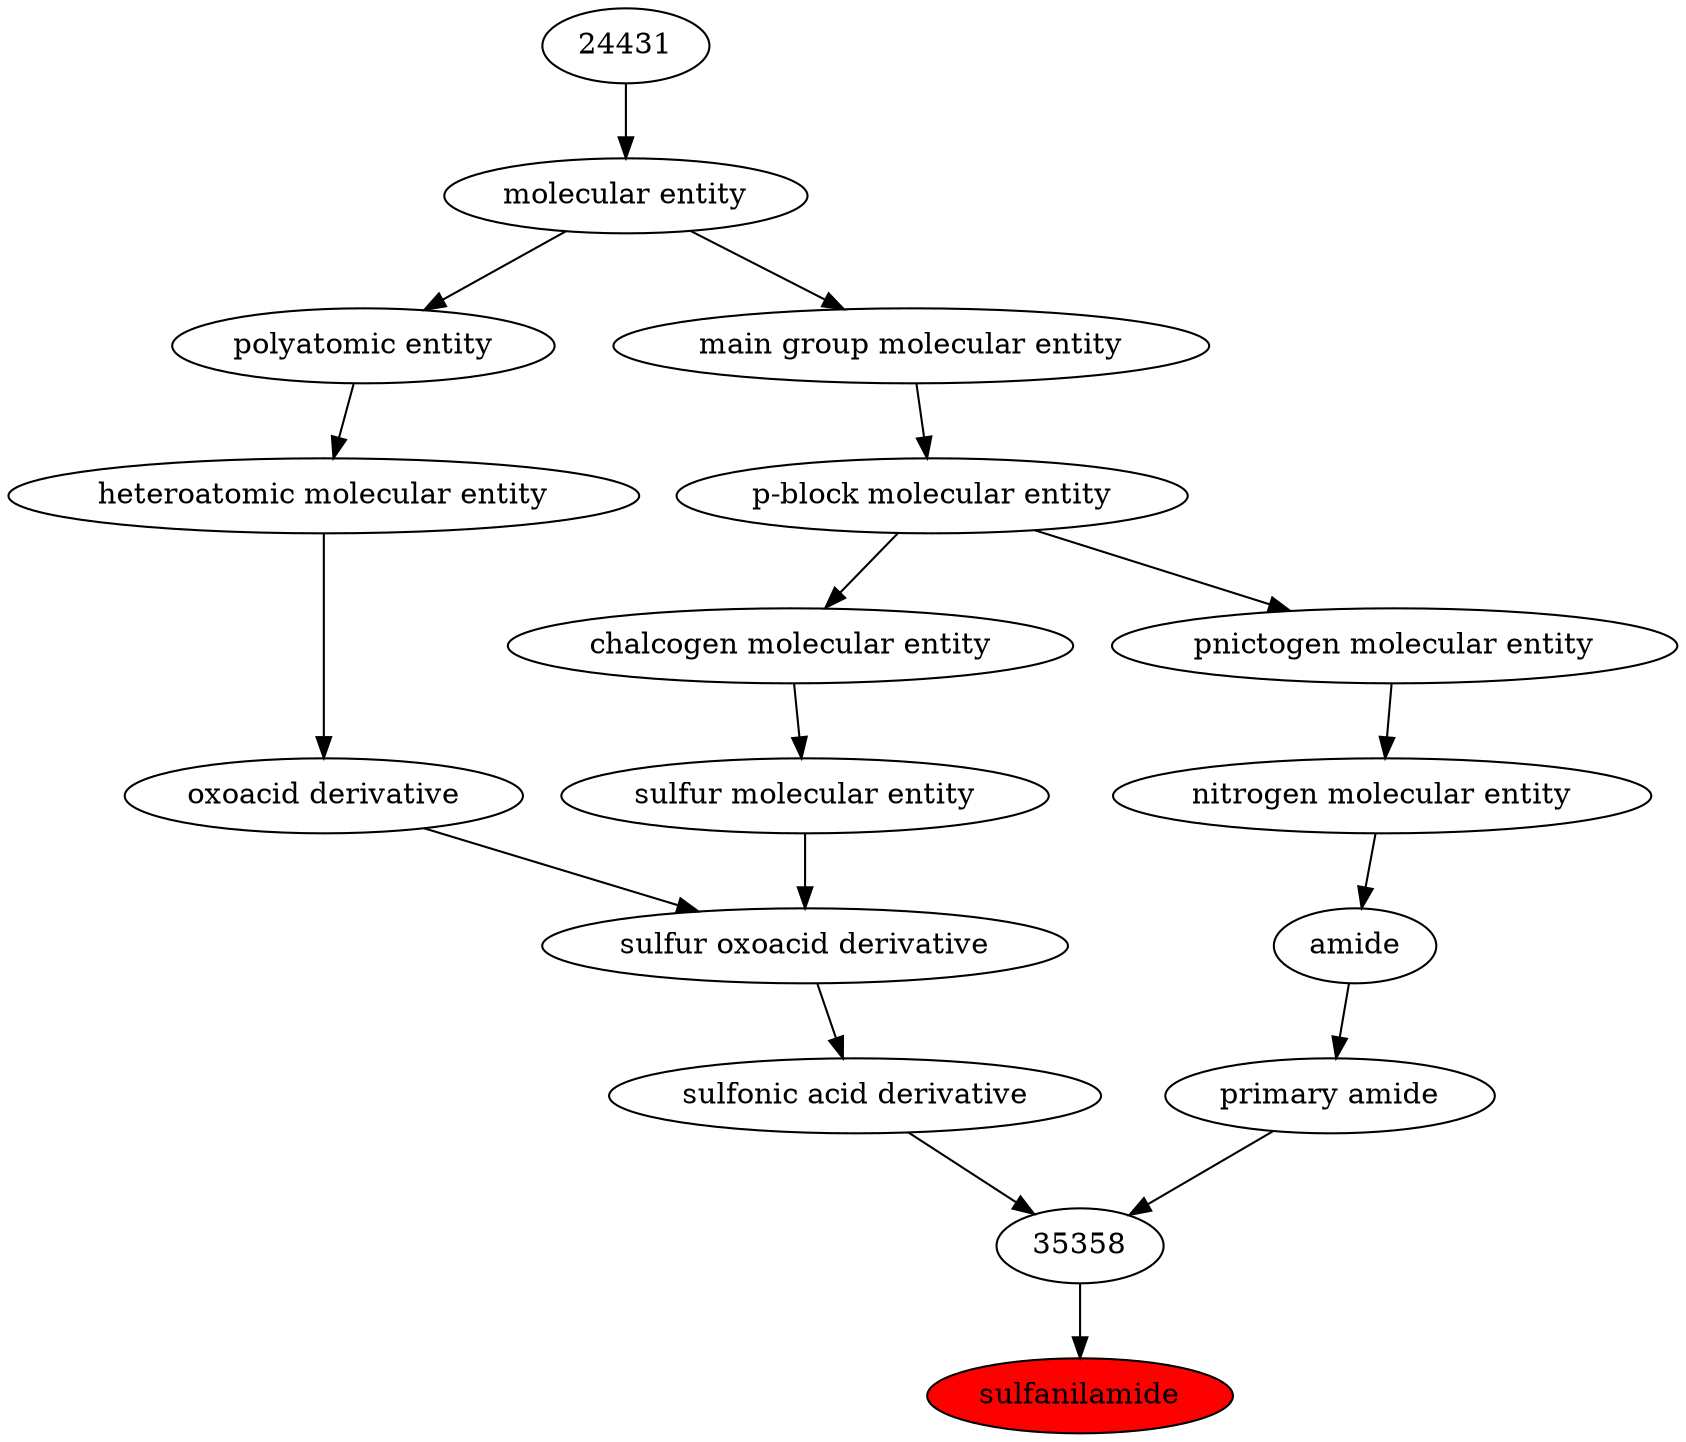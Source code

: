 digraph tree{ 
45373 [label="sulfanilamide" fillcolor=red style=filled]
35358 -> 45373
35358 [label="35358"]
33552 -> 35358
33256 -> 35358
33552 [label="sulfonic acid derivative"]
33424 -> 33552
33256 [label="primary amide"]
32988 -> 33256
33424 [label="sulfur oxoacid derivative"]
33241 -> 33424
26835 -> 33424
32988 [label="amide"]
51143 -> 32988
33241 [label="oxoacid derivative"]
37577 -> 33241
26835 [label="sulfur molecular entity"]
33304 -> 26835
51143 [label="nitrogen molecular entity"]
33302 -> 51143
37577 [label="heteroatomic molecular entity"]
36357 -> 37577
33304 [label="chalcogen molecular entity"]
33675 -> 33304
33302 [label="pnictogen molecular entity"]
33675 -> 33302
36357 [label="polyatomic entity"]
23367 -> 36357
33675 [label="p-block molecular entity"]
33579 -> 33675
23367 [label="molecular entity"]
24431 -> 23367
33579 [label="main group molecular entity"]
23367 -> 33579
24431 [label="24431"]
}